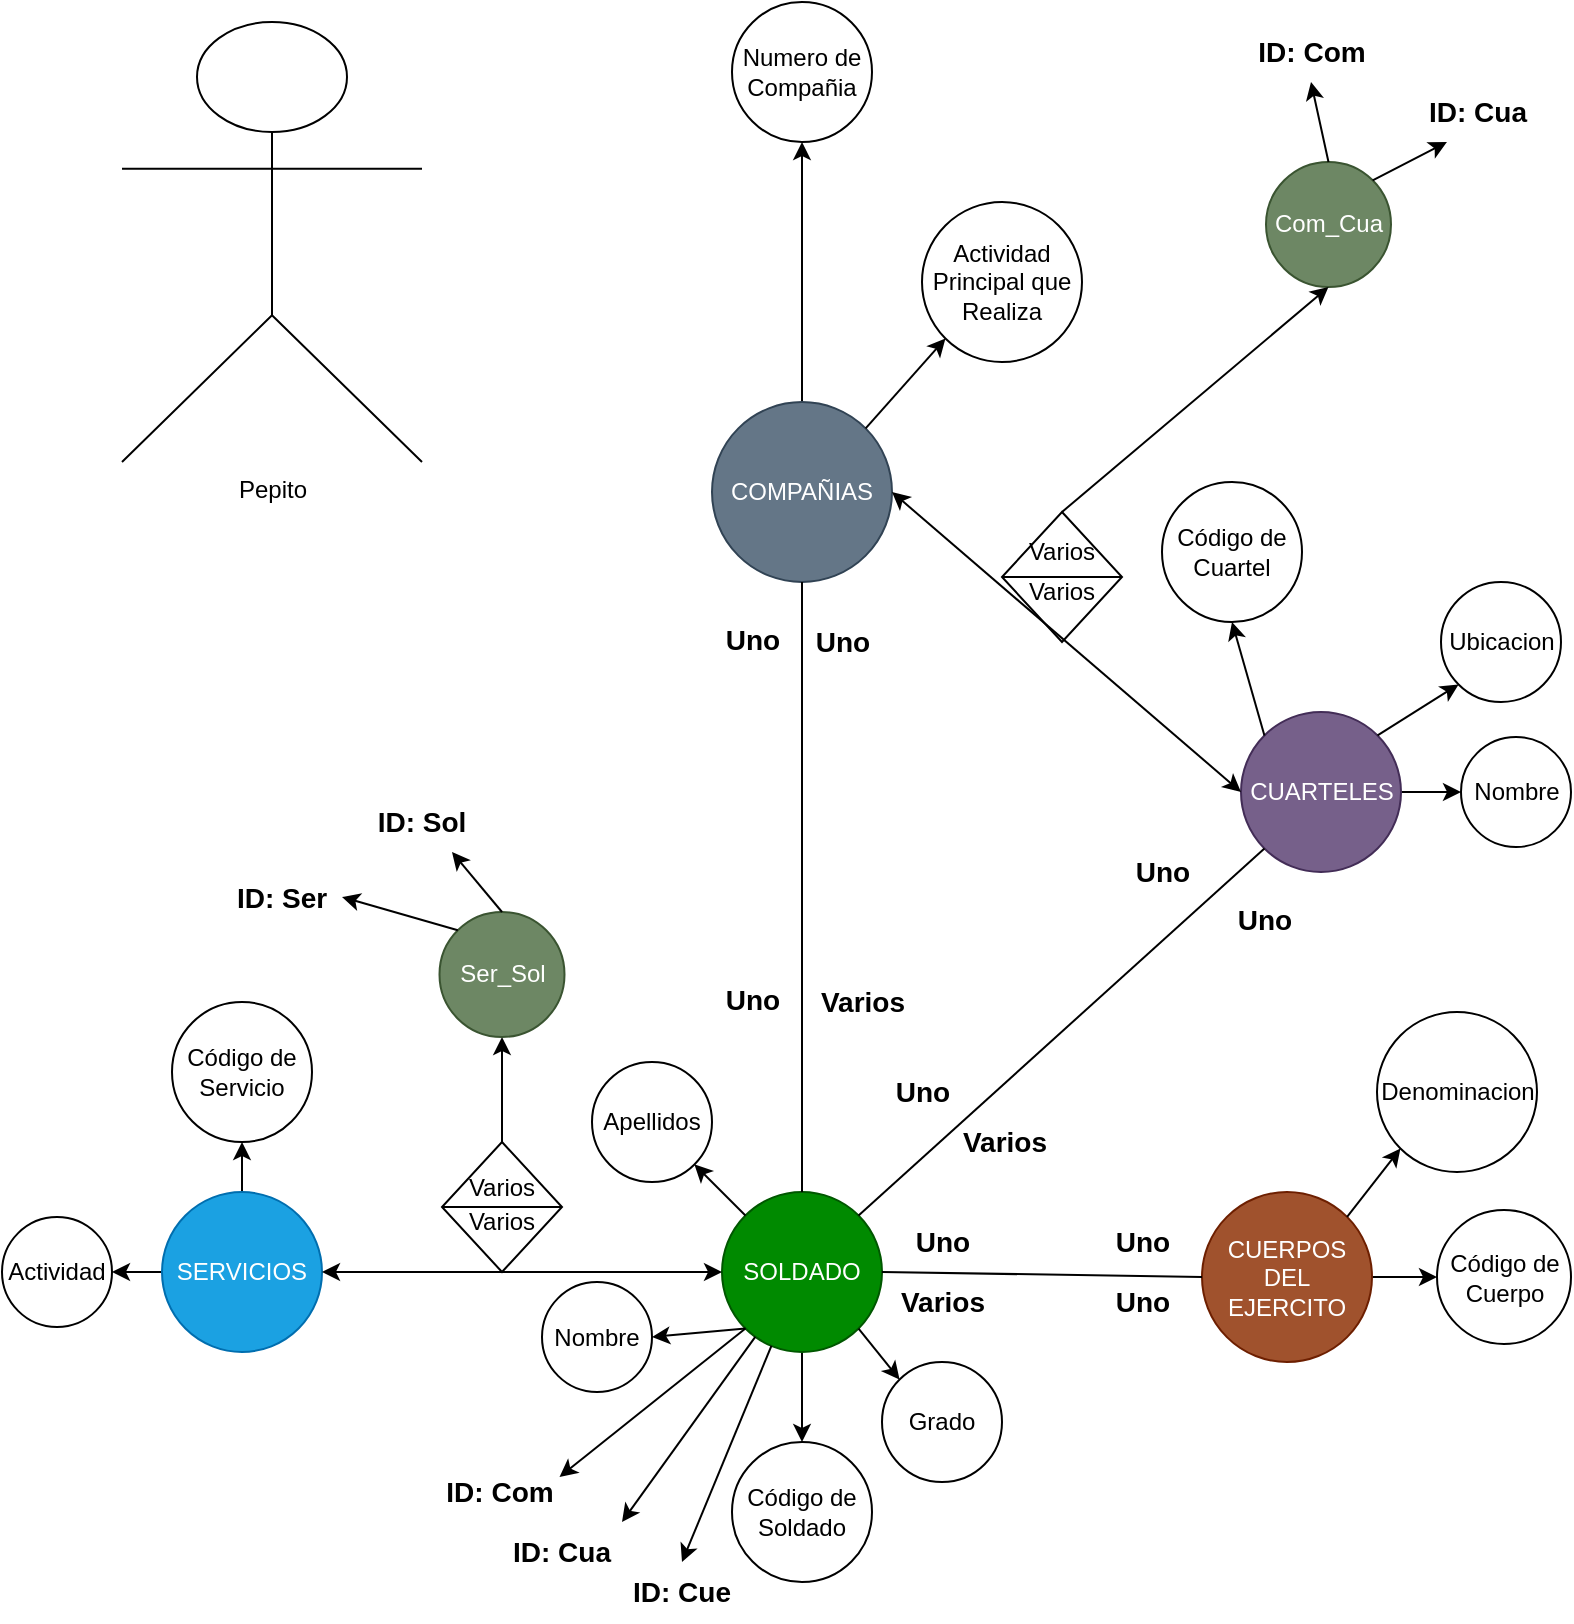 <mxfile version="26.2.14">
  <diagram name="Página-1" id="pXQT550biOeJ7bFWaw0l">
    <mxGraphModel dx="1426" dy="2081" grid="1" gridSize="10" guides="1" tooltips="1" connect="1" arrows="1" fold="1" page="1" pageScale="1" pageWidth="827" pageHeight="1169" math="0" shadow="0">
      <root>
        <mxCell id="0" />
        <mxCell id="1" parent="0" />
        <mxCell id="hYtReZl3mpRaKV171oG1-41" value="" style="edgeStyle=orthogonalEdgeStyle;rounded=0;orthogonalLoop=1;jettySize=auto;html=1;" edge="1" parent="1" source="hYtReZl3mpRaKV171oG1-1" target="hYtReZl3mpRaKV171oG1-3">
          <mxGeometry relative="1" as="geometry" />
        </mxCell>
        <mxCell id="hYtReZl3mpRaKV171oG1-1" value="SOLDADO" style="ellipse;whiteSpace=wrap;html=1;aspect=fixed;fillColor=#008a00;fontColor=#ffffff;strokeColor=#005700;" vertex="1" parent="1">
          <mxGeometry x="370" y="355" width="80" height="80" as="geometry" />
        </mxCell>
        <mxCell id="hYtReZl3mpRaKV171oG1-3" value="Código de Soldado" style="ellipse;whiteSpace=wrap;html=1;aspect=fixed;" vertex="1" parent="1">
          <mxGeometry x="375" y="480" width="70" height="70" as="geometry" />
        </mxCell>
        <mxCell id="hYtReZl3mpRaKV171oG1-5" value="Nombre" style="ellipse;whiteSpace=wrap;html=1;aspect=fixed;" vertex="1" parent="1">
          <mxGeometry x="280" y="400" width="55" height="55" as="geometry" />
        </mxCell>
        <mxCell id="hYtReZl3mpRaKV171oG1-7" value="Apellidos" style="ellipse;whiteSpace=wrap;html=1;aspect=fixed;" vertex="1" parent="1">
          <mxGeometry x="305" y="290" width="60" height="60" as="geometry" />
        </mxCell>
        <mxCell id="hYtReZl3mpRaKV171oG1-9" value="Grado" style="ellipse;whiteSpace=wrap;html=1;aspect=fixed;" vertex="1" parent="1">
          <mxGeometry x="450" y="440" width="60" height="60" as="geometry" />
        </mxCell>
        <mxCell id="hYtReZl3mpRaKV171oG1-10" value="" style="endArrow=classic;html=1;rounded=0;entryX=0;entryY=0;entryDx=0;entryDy=0;exitX=1;exitY=1;exitDx=0;exitDy=0;" edge="1" parent="1" source="hYtReZl3mpRaKV171oG1-1" target="hYtReZl3mpRaKV171oG1-9">
          <mxGeometry width="50" height="50" relative="1" as="geometry">
            <mxPoint x="390" y="430" as="sourcePoint" />
            <mxPoint x="440" y="380" as="targetPoint" />
          </mxGeometry>
        </mxCell>
        <mxCell id="hYtReZl3mpRaKV171oG1-14" style="edgeStyle=orthogonalEdgeStyle;rounded=0;orthogonalLoop=1;jettySize=auto;html=1;exitX=1;exitY=0.5;exitDx=0;exitDy=0;" edge="1" parent="1" source="hYtReZl3mpRaKV171oG1-11" target="hYtReZl3mpRaKV171oG1-15">
          <mxGeometry relative="1" as="geometry">
            <mxPoint x="749.5" y="155" as="targetPoint" />
          </mxGeometry>
        </mxCell>
        <mxCell id="hYtReZl3mpRaKV171oG1-11" value="CUARTELES" style="ellipse;whiteSpace=wrap;html=1;aspect=fixed;fillColor=#76608a;fontColor=#ffffff;strokeColor=#432D57;" vertex="1" parent="1">
          <mxGeometry x="629.5" y="115" width="80" height="80" as="geometry" />
        </mxCell>
        <mxCell id="hYtReZl3mpRaKV171oG1-13" value="Código de Cuartel" style="ellipse;whiteSpace=wrap;html=1;aspect=fixed;" vertex="1" parent="1">
          <mxGeometry x="590" width="70" height="70" as="geometry" />
        </mxCell>
        <mxCell id="hYtReZl3mpRaKV171oG1-15" value="Nombre" style="ellipse;whiteSpace=wrap;html=1;aspect=fixed;" vertex="1" parent="1">
          <mxGeometry x="739.5" y="127.5" width="55" height="55" as="geometry" />
        </mxCell>
        <mxCell id="hYtReZl3mpRaKV171oG1-16" value="Ubicacion" style="ellipse;whiteSpace=wrap;html=1;aspect=fixed;" vertex="1" parent="1">
          <mxGeometry x="729.5" y="50" width="60" height="60" as="geometry" />
        </mxCell>
        <mxCell id="hYtReZl3mpRaKV171oG1-17" value="" style="endArrow=classic;html=1;rounded=0;entryX=0;entryY=1;entryDx=0;entryDy=0;exitX=1;exitY=0;exitDx=0;exitDy=0;" edge="1" parent="1" source="hYtReZl3mpRaKV171oG1-11" target="hYtReZl3mpRaKV171oG1-16">
          <mxGeometry width="50" height="50" relative="1" as="geometry">
            <mxPoint x="929.5" y="190" as="sourcePoint" />
            <mxPoint x="979.5" y="140" as="targetPoint" />
          </mxGeometry>
        </mxCell>
        <mxCell id="hYtReZl3mpRaKV171oG1-21" style="edgeStyle=orthogonalEdgeStyle;rounded=0;orthogonalLoop=1;jettySize=auto;html=1;exitX=1;exitY=0.5;exitDx=0;exitDy=0;" edge="1" parent="1" source="hYtReZl3mpRaKV171oG1-18" target="hYtReZl3mpRaKV171oG1-22">
          <mxGeometry relative="1" as="geometry">
            <mxPoint x="767.5" y="398" as="targetPoint" />
          </mxGeometry>
        </mxCell>
        <mxCell id="hYtReZl3mpRaKV171oG1-18" value="CUERPOS DEL EJERCITO" style="ellipse;whiteSpace=wrap;html=1;aspect=fixed;fillColor=#a0522d;fontColor=#ffffff;strokeColor=#6D1F00;" vertex="1" parent="1">
          <mxGeometry x="610" y="355" width="85" height="85" as="geometry" />
        </mxCell>
        <mxCell id="hYtReZl3mpRaKV171oG1-22" value="Código de Cuerpo" style="ellipse;whiteSpace=wrap;html=1;aspect=fixed;" vertex="1" parent="1">
          <mxGeometry x="727.5" y="364" width="67" height="67" as="geometry" />
        </mxCell>
        <mxCell id="hYtReZl3mpRaKV171oG1-24" value="Denominacion" style="ellipse;whiteSpace=wrap;html=1;aspect=fixed;" vertex="1" parent="1">
          <mxGeometry x="697.5" y="265" width="80" height="80" as="geometry" />
        </mxCell>
        <mxCell id="hYtReZl3mpRaKV171oG1-25" value="" style="endArrow=classic;html=1;rounded=0;exitX=1;exitY=0;exitDx=0;exitDy=0;entryX=0;entryY=1;entryDx=0;entryDy=0;" edge="1" parent="1" source="hYtReZl3mpRaKV171oG1-18" target="hYtReZl3mpRaKV171oG1-24">
          <mxGeometry width="50" height="50" relative="1" as="geometry">
            <mxPoint x="917.5" y="155" as="sourcePoint" />
            <mxPoint x="717.5" y="335" as="targetPoint" />
          </mxGeometry>
        </mxCell>
        <mxCell id="hYtReZl3mpRaKV171oG1-27" style="edgeStyle=orthogonalEdgeStyle;rounded=0;orthogonalLoop=1;jettySize=auto;html=1;exitX=0.5;exitY=0;exitDx=0;exitDy=0;" edge="1" parent="1" source="hYtReZl3mpRaKV171oG1-26" target="hYtReZl3mpRaKV171oG1-30">
          <mxGeometry relative="1" as="geometry">
            <mxPoint x="410" y="60" as="targetPoint" />
          </mxGeometry>
        </mxCell>
        <mxCell id="hYtReZl3mpRaKV171oG1-26" value="COMPAÑIAS" style="ellipse;whiteSpace=wrap;html=1;aspect=fixed;fillColor=#647687;fontColor=#ffffff;strokeColor=#314354;" vertex="1" parent="1">
          <mxGeometry x="365" y="-40" width="90" height="90" as="geometry" />
        </mxCell>
        <mxCell id="hYtReZl3mpRaKV171oG1-30" value="Numero de Compañia" style="ellipse;whiteSpace=wrap;html=1;aspect=fixed;" vertex="1" parent="1">
          <mxGeometry x="375" y="-240" width="70" height="70" as="geometry" />
        </mxCell>
        <mxCell id="hYtReZl3mpRaKV171oG1-32" value="Actividad Principal que Realiza" style="ellipse;whiteSpace=wrap;html=1;aspect=fixed;" vertex="1" parent="1">
          <mxGeometry x="470" y="-140" width="80" height="80" as="geometry" />
        </mxCell>
        <mxCell id="hYtReZl3mpRaKV171oG1-34" style="edgeStyle=orthogonalEdgeStyle;rounded=0;orthogonalLoop=1;jettySize=auto;html=1;exitX=0.5;exitY=0;exitDx=0;exitDy=0;" edge="1" parent="1" source="hYtReZl3mpRaKV171oG1-33" target="hYtReZl3mpRaKV171oG1-35">
          <mxGeometry relative="1" as="geometry">
            <mxPoint x="130" y="310" as="targetPoint" />
          </mxGeometry>
        </mxCell>
        <mxCell id="hYtReZl3mpRaKV171oG1-64" value="" style="edgeStyle=orthogonalEdgeStyle;rounded=0;orthogonalLoop=1;jettySize=auto;html=1;" edge="1" parent="1" source="hYtReZl3mpRaKV171oG1-33" target="hYtReZl3mpRaKV171oG1-37">
          <mxGeometry relative="1" as="geometry" />
        </mxCell>
        <mxCell id="hYtReZl3mpRaKV171oG1-33" value="SERVICIOS" style="ellipse;whiteSpace=wrap;html=1;aspect=fixed;fillColor=#1ba1e2;fontColor=#ffffff;strokeColor=#006EAF;" vertex="1" parent="1">
          <mxGeometry x="90" y="355" width="80" height="80" as="geometry" />
        </mxCell>
        <mxCell id="hYtReZl3mpRaKV171oG1-35" value="Código de Servicio" style="ellipse;whiteSpace=wrap;html=1;aspect=fixed;" vertex="1" parent="1">
          <mxGeometry x="95" y="260" width="70" height="70" as="geometry" />
        </mxCell>
        <mxCell id="hYtReZl3mpRaKV171oG1-37" value="Actividad" style="ellipse;whiteSpace=wrap;html=1;aspect=fixed;" vertex="1" parent="1">
          <mxGeometry x="10" y="367.5" width="55" height="55" as="geometry" />
        </mxCell>
        <mxCell id="hYtReZl3mpRaKV171oG1-56" value="" style="endArrow=classic;html=1;rounded=0;entryX=0;entryY=1;entryDx=0;entryDy=0;exitX=1;exitY=0;exitDx=0;exitDy=0;" edge="1" parent="1" source="hYtReZl3mpRaKV171oG1-26" target="hYtReZl3mpRaKV171oG1-32">
          <mxGeometry width="50" height="50" relative="1" as="geometry">
            <mxPoint x="390" y="330" as="sourcePoint" />
            <mxPoint x="440" y="280" as="targetPoint" />
          </mxGeometry>
        </mxCell>
        <mxCell id="hYtReZl3mpRaKV171oG1-60" value="" style="endArrow=classic;html=1;rounded=0;entryX=1;entryY=1;entryDx=0;entryDy=0;exitX=0;exitY=0;exitDx=0;exitDy=0;" edge="1" parent="1" source="hYtReZl3mpRaKV171oG1-1" target="hYtReZl3mpRaKV171oG1-7">
          <mxGeometry width="50" height="50" relative="1" as="geometry">
            <mxPoint x="390" y="330" as="sourcePoint" />
            <mxPoint x="440" y="280" as="targetPoint" />
          </mxGeometry>
        </mxCell>
        <mxCell id="hYtReZl3mpRaKV171oG1-65" value="" style="endArrow=classic;html=1;rounded=0;entryX=1;entryY=0.5;entryDx=0;entryDy=0;exitX=0;exitY=1;exitDx=0;exitDy=0;" edge="1" parent="1" source="hYtReZl3mpRaKV171oG1-1" target="hYtReZl3mpRaKV171oG1-5">
          <mxGeometry width="50" height="50" relative="1" as="geometry">
            <mxPoint x="390" y="330" as="sourcePoint" />
            <mxPoint x="440" y="280" as="targetPoint" />
          </mxGeometry>
        </mxCell>
        <mxCell id="hYtReZl3mpRaKV171oG1-117" style="edgeStyle=orthogonalEdgeStyle;rounded=0;orthogonalLoop=1;jettySize=auto;html=1;exitX=0.5;exitY=0;exitDx=0;exitDy=0;entryX=0.5;entryY=1;entryDx=0;entryDy=0;" edge="1" parent="1" source="hYtReZl3mpRaKV171oG1-69" target="hYtReZl3mpRaKV171oG1-112">
          <mxGeometry relative="1" as="geometry" />
        </mxCell>
        <mxCell id="hYtReZl3mpRaKV171oG1-69" value="" style="rhombus;whiteSpace=wrap;html=1;" vertex="1" parent="1">
          <mxGeometry x="230" y="330" width="60" height="65" as="geometry" />
        </mxCell>
        <mxCell id="hYtReZl3mpRaKV171oG1-73" value="" style="rhombus;whiteSpace=wrap;html=1;" vertex="1" parent="1">
          <mxGeometry x="510" y="15" width="60" height="65" as="geometry" />
        </mxCell>
        <mxCell id="hYtReZl3mpRaKV171oG1-77" value="" style="endArrow=none;html=1;rounded=0;exitX=0;exitY=0.5;exitDx=0;exitDy=0;entryX=1;entryY=0.5;entryDx=0;entryDy=0;" edge="1" parent="1" source="hYtReZl3mpRaKV171oG1-73" target="hYtReZl3mpRaKV171oG1-73">
          <mxGeometry width="50" height="50" relative="1" as="geometry">
            <mxPoint x="520" y="253" as="sourcePoint" />
            <mxPoint x="580" y="253" as="targetPoint" />
          </mxGeometry>
        </mxCell>
        <mxCell id="hYtReZl3mpRaKV171oG1-78" value="" style="endArrow=none;html=1;rounded=0;exitX=0;exitY=0.5;exitDx=0;exitDy=0;entryX=1;entryY=0.5;entryDx=0;entryDy=0;" edge="1" parent="1" source="hYtReZl3mpRaKV171oG1-69" target="hYtReZl3mpRaKV171oG1-69">
          <mxGeometry width="50" height="50" relative="1" as="geometry">
            <mxPoint x="520" y="133" as="sourcePoint" />
            <mxPoint x="580" y="133" as="targetPoint" />
          </mxGeometry>
        </mxCell>
        <mxCell id="hYtReZl3mpRaKV171oG1-94" value="Varios" style="text;html=1;align=center;verticalAlign=middle;whiteSpace=wrap;rounded=0;fontColor=light-dark(#000000,#FF3333);" vertex="1" parent="1">
          <mxGeometry x="510" y="40" width="60" height="30" as="geometry" />
        </mxCell>
        <mxCell id="hYtReZl3mpRaKV171oG1-96" value="Varios" style="text;html=1;align=center;verticalAlign=middle;whiteSpace=wrap;rounded=0;fontColor=light-dark(#000000,#FF3333);" vertex="1" parent="1">
          <mxGeometry x="510" y="20" width="60" height="30" as="geometry" />
        </mxCell>
        <mxCell id="hYtReZl3mpRaKV171oG1-98" value="" style="endArrow=classic;startArrow=classic;html=1;rounded=0;entryX=0;entryY=0.5;entryDx=0;entryDy=0;exitX=1;exitY=0.5;exitDx=0;exitDy=0;" edge="1" parent="1" source="hYtReZl3mpRaKV171oG1-26" target="hYtReZl3mpRaKV171oG1-11">
          <mxGeometry width="50" height="50" relative="1" as="geometry">
            <mxPoint x="390" y="330" as="sourcePoint" />
            <mxPoint x="440" y="280" as="targetPoint" />
          </mxGeometry>
        </mxCell>
        <mxCell id="hYtReZl3mpRaKV171oG1-106" value="Varios" style="text;html=1;align=center;verticalAlign=middle;whiteSpace=wrap;rounded=0;fontColor=light-dark(#000000,#FF3333);" vertex="1" parent="1">
          <mxGeometry x="230" y="337.5" width="60" height="30" as="geometry" />
        </mxCell>
        <mxCell id="hYtReZl3mpRaKV171oG1-107" value="Varios" style="text;html=1;align=center;verticalAlign=middle;whiteSpace=wrap;rounded=0;fontColor=light-dark(#000000,#FF3333);" vertex="1" parent="1">
          <mxGeometry x="230" y="355" width="60" height="30" as="geometry" />
        </mxCell>
        <mxCell id="hYtReZl3mpRaKV171oG1-109" value="" style="endArrow=classic;startArrow=classic;html=1;rounded=0;exitX=1;exitY=0.5;exitDx=0;exitDy=0;entryX=0;entryY=0.5;entryDx=0;entryDy=0;" edge="1" parent="1" source="hYtReZl3mpRaKV171oG1-33" target="hYtReZl3mpRaKV171oG1-1">
          <mxGeometry width="50" height="50" relative="1" as="geometry">
            <mxPoint x="390" y="330" as="sourcePoint" />
            <mxPoint x="440" y="280" as="targetPoint" />
          </mxGeometry>
        </mxCell>
        <mxCell id="hYtReZl3mpRaKV171oG1-112" value="Ser_Sol" style="ellipse;whiteSpace=wrap;html=1;aspect=fixed;fillColor=#6d8764;strokeColor=#3A5431;fontColor=#ffffff;" vertex="1" parent="1">
          <mxGeometry x="228.75" y="215" width="62.5" height="62.5" as="geometry" />
        </mxCell>
        <mxCell id="hYtReZl3mpRaKV171oG1-118" value="Com_Cua" style="ellipse;whiteSpace=wrap;html=1;aspect=fixed;fillColor=#6d8764;strokeColor=#3A5431;fontColor=#ffffff;" vertex="1" parent="1">
          <mxGeometry x="642" y="-160" width="62.5" height="62.5" as="geometry" />
        </mxCell>
        <mxCell id="hYtReZl3mpRaKV171oG1-120" value="" style="endArrow=classic;html=1;rounded=0;entryX=0.5;entryY=1;entryDx=0;entryDy=0;exitX=0.5;exitY=0;exitDx=0;exitDy=0;" edge="1" parent="1" source="hYtReZl3mpRaKV171oG1-73" target="hYtReZl3mpRaKV171oG1-118">
          <mxGeometry width="50" height="50" relative="1" as="geometry">
            <mxPoint x="390" y="330" as="sourcePoint" />
            <mxPoint x="440" y="280" as="targetPoint" />
          </mxGeometry>
        </mxCell>
        <mxCell id="hYtReZl3mpRaKV171oG1-128" value="ID: Ser" style="text;html=1;align=center;verticalAlign=middle;whiteSpace=wrap;rounded=0;fontSize=14;fontStyle=1" vertex="1" parent="1">
          <mxGeometry x="120" y="192.5" width="60" height="30" as="geometry" />
        </mxCell>
        <mxCell id="hYtReZl3mpRaKV171oG1-129" value="ID: Sol" style="text;html=1;align=center;verticalAlign=middle;whiteSpace=wrap;rounded=0;fontSize=14;fontStyle=1" vertex="1" parent="1">
          <mxGeometry x="190" y="155" width="60" height="30" as="geometry" />
        </mxCell>
        <mxCell id="hYtReZl3mpRaKV171oG1-131" value="" style="endArrow=classic;html=1;rounded=0;entryX=1;entryY=0.5;entryDx=0;entryDy=0;exitX=0;exitY=0;exitDx=0;exitDy=0;" edge="1" parent="1" source="hYtReZl3mpRaKV171oG1-112" target="hYtReZl3mpRaKV171oG1-128">
          <mxGeometry width="50" height="50" relative="1" as="geometry">
            <mxPoint x="390" y="330" as="sourcePoint" />
            <mxPoint x="440" y="280" as="targetPoint" />
          </mxGeometry>
        </mxCell>
        <mxCell id="hYtReZl3mpRaKV171oG1-132" value="" style="endArrow=classic;html=1;rounded=0;entryX=0.75;entryY=1;entryDx=0;entryDy=0;exitX=0.5;exitY=0;exitDx=0;exitDy=0;" edge="1" parent="1" source="hYtReZl3mpRaKV171oG1-112" target="hYtReZl3mpRaKV171oG1-129">
          <mxGeometry width="50" height="50" relative="1" as="geometry">
            <mxPoint x="248" y="234" as="sourcePoint" />
            <mxPoint x="200" y="218" as="targetPoint" />
          </mxGeometry>
        </mxCell>
        <mxCell id="hYtReZl3mpRaKV171oG1-140" value="ID: Com" style="text;html=1;align=center;verticalAlign=middle;whiteSpace=wrap;rounded=0;fontSize=14;fontStyle=1" vertex="1" parent="1">
          <mxGeometry x="634.5" y="-230" width="60" height="30" as="geometry" />
        </mxCell>
        <mxCell id="hYtReZl3mpRaKV171oG1-141" value="ID: Cua" style="text;html=1;align=center;verticalAlign=middle;whiteSpace=wrap;rounded=0;fontSize=14;fontStyle=1" vertex="1" parent="1">
          <mxGeometry x="717.5" y="-200" width="60" height="30" as="geometry" />
        </mxCell>
        <mxCell id="hYtReZl3mpRaKV171oG1-142" value="" style="endArrow=classic;html=1;rounded=0;entryX=0.5;entryY=1;entryDx=0;entryDy=0;exitX=0.5;exitY=0;exitDx=0;exitDy=0;" edge="1" parent="1" source="hYtReZl3mpRaKV171oG1-118" target="hYtReZl3mpRaKV171oG1-140">
          <mxGeometry width="50" height="50" relative="1" as="geometry">
            <mxPoint x="390" y="330" as="sourcePoint" />
            <mxPoint x="440" y="280" as="targetPoint" />
          </mxGeometry>
        </mxCell>
        <mxCell id="hYtReZl3mpRaKV171oG1-144" value="" style="endArrow=classic;html=1;rounded=0;entryX=0.25;entryY=1;entryDx=0;entryDy=0;exitX=1;exitY=0;exitDx=0;exitDy=0;" edge="1" parent="1" source="hYtReZl3mpRaKV171oG1-118" target="hYtReZl3mpRaKV171oG1-141">
          <mxGeometry width="50" height="50" relative="1" as="geometry">
            <mxPoint x="601" y="19" as="sourcePoint" />
            <mxPoint x="598" y="-10" as="targetPoint" />
          </mxGeometry>
        </mxCell>
        <mxCell id="hYtReZl3mpRaKV171oG1-146" value="ID: Com" style="text;html=1;align=center;verticalAlign=middle;whiteSpace=wrap;rounded=0;fontSize=14;fontStyle=1" vertex="1" parent="1">
          <mxGeometry x="228.75" y="490" width="60" height="30" as="geometry" />
        </mxCell>
        <mxCell id="hYtReZl3mpRaKV171oG1-156" value="" style="endArrow=none;html=1;rounded=0;exitX=1;exitY=0.5;exitDx=0;exitDy=0;entryX=0;entryY=0.5;entryDx=0;entryDy=0;" edge="1" parent="1" source="hYtReZl3mpRaKV171oG1-1" target="hYtReZl3mpRaKV171oG1-18">
          <mxGeometry width="50" height="50" relative="1" as="geometry">
            <mxPoint x="430" y="180" as="sourcePoint" />
            <mxPoint x="480" y="130" as="targetPoint" />
          </mxGeometry>
        </mxCell>
        <mxCell id="hYtReZl3mpRaKV171oG1-166" value="Uno" style="edgeLabel;html=1;align=center;verticalAlign=middle;resizable=0;points=[];fontSize=14;fontStyle=1;fontColor=light-dark(#000000,#FF3333);" vertex="1" connectable="0" parent="hYtReZl3mpRaKV171oG1-156">
          <mxGeometry x="-0.825" y="-1" relative="1" as="geometry">
            <mxPoint x="16" y="-16" as="offset" />
          </mxGeometry>
        </mxCell>
        <mxCell id="hYtReZl3mpRaKV171oG1-169" value="Varios" style="edgeLabel;html=1;align=center;verticalAlign=middle;resizable=0;points=[];fontSize=14;fontStyle=1;fontColor=light-dark(#000000,#FF3333);" vertex="1" connectable="0" parent="hYtReZl3mpRaKV171oG1-156">
          <mxGeometry x="0.75" y="-1" relative="1" as="geometry">
            <mxPoint x="-110" y="12" as="offset" />
          </mxGeometry>
        </mxCell>
        <mxCell id="hYtReZl3mpRaKV171oG1-157" value="" style="endArrow=none;html=1;rounded=0;exitX=0.5;exitY=0;exitDx=0;exitDy=0;entryX=0.5;entryY=1;entryDx=0;entryDy=0;" edge="1" parent="1" source="hYtReZl3mpRaKV171oG1-1" target="hYtReZl3mpRaKV171oG1-26">
          <mxGeometry width="50" height="50" relative="1" as="geometry">
            <mxPoint x="430" y="180" as="sourcePoint" />
            <mxPoint x="480" y="130" as="targetPoint" />
          </mxGeometry>
        </mxCell>
        <mxCell id="hYtReZl3mpRaKV171oG1-162" value="Uno" style="edgeLabel;html=1;align=center;verticalAlign=middle;resizable=0;points=[];fontSize=14;fontStyle=1;fontColor=light-dark(#000000,#FF3333);" vertex="1" connectable="0" parent="hYtReZl3mpRaKV171oG1-157">
          <mxGeometry x="-0.81" relative="1" as="geometry">
            <mxPoint x="20" y="-246" as="offset" />
          </mxGeometry>
        </mxCell>
        <mxCell id="hYtReZl3mpRaKV171oG1-163" value="Varios" style="edgeLabel;html=1;align=center;verticalAlign=middle;resizable=0;points=[];fontSize=14;fontStyle=1;fontColor=light-dark(#000000,#FF3333);" vertex="1" connectable="0" parent="hYtReZl3mpRaKV171oG1-157">
          <mxGeometry x="0.803" y="-3" relative="1" as="geometry">
            <mxPoint x="27" y="180" as="offset" />
          </mxGeometry>
        </mxCell>
        <mxCell id="hYtReZl3mpRaKV171oG1-158" value="" style="endArrow=none;html=1;rounded=0;exitX=1;exitY=0;exitDx=0;exitDy=0;entryX=0;entryY=1;entryDx=0;entryDy=0;" edge="1" parent="1" source="hYtReZl3mpRaKV171oG1-1" target="hYtReZl3mpRaKV171oG1-11">
          <mxGeometry width="50" height="50" relative="1" as="geometry">
            <mxPoint x="430" y="180" as="sourcePoint" />
            <mxPoint x="480" y="130" as="targetPoint" />
          </mxGeometry>
        </mxCell>
        <mxCell id="hYtReZl3mpRaKV171oG1-164" value="Varios" style="edgeLabel;html=1;align=center;verticalAlign=middle;resizable=0;points=[];fontSize=14;fontStyle=1;fontColor=light-dark(#000000,#FF3333);" vertex="1" connectable="0" parent="hYtReZl3mpRaKV171oG1-158">
          <mxGeometry x="-0.821" y="-2" relative="1" as="geometry">
            <mxPoint x="53" y="-22" as="offset" />
          </mxGeometry>
        </mxCell>
        <mxCell id="hYtReZl3mpRaKV171oG1-165" value="Uno" style="edgeLabel;html=1;align=center;verticalAlign=middle;resizable=0;points=[];fontSize=14;fontStyle=1;fontColor=light-dark(#000000,#FF3333);" vertex="1" connectable="0" parent="hYtReZl3mpRaKV171oG1-158">
          <mxGeometry x="0.692" y="-5" relative="1" as="geometry">
            <mxPoint x="27" y="4" as="offset" />
          </mxGeometry>
        </mxCell>
        <mxCell id="hYtReZl3mpRaKV171oG1-160" value="" style="endArrow=classic;html=1;rounded=0;entryX=1;entryY=0.25;entryDx=0;entryDy=0;exitX=0;exitY=1;exitDx=0;exitDy=0;" edge="1" parent="1" source="hYtReZl3mpRaKV171oG1-1" target="hYtReZl3mpRaKV171oG1-146">
          <mxGeometry width="50" height="50" relative="1" as="geometry">
            <mxPoint x="430" y="180" as="sourcePoint" />
            <mxPoint x="480" y="130" as="targetPoint" />
          </mxGeometry>
        </mxCell>
        <mxCell id="hYtReZl3mpRaKV171oG1-161" value="" style="endArrow=classic;html=1;rounded=0;exitX=0;exitY=0;exitDx=0;exitDy=0;entryX=0.5;entryY=1;entryDx=0;entryDy=0;" edge="1" parent="1" source="hYtReZl3mpRaKV171oG1-11" target="hYtReZl3mpRaKV171oG1-13">
          <mxGeometry width="50" height="50" relative="1" as="geometry">
            <mxPoint x="430" y="180" as="sourcePoint" />
            <mxPoint x="480" y="130" as="targetPoint" />
          </mxGeometry>
        </mxCell>
        <mxCell id="hYtReZl3mpRaKV171oG1-170" value="Uno" style="edgeLabel;html=1;align=center;verticalAlign=middle;resizable=0;points=[];fontSize=14;fontStyle=1;fontColor=light-dark(#000000,#FF3333);" vertex="1" connectable="0" parent="1">
          <mxGeometry x="430" y="270" as="geometry">
            <mxPoint x="-45" y="-11" as="offset" />
          </mxGeometry>
        </mxCell>
        <mxCell id="hYtReZl3mpRaKV171oG1-171" value="Uno" style="edgeLabel;html=1;align=center;verticalAlign=middle;resizable=0;points=[];fontSize=14;fontStyle=1;fontColor=light-dark(#000000,#FF3333);" vertex="1" connectable="0" parent="1">
          <mxGeometry x="430" y="90" as="geometry">
            <mxPoint x="-45" y="-11" as="offset" />
          </mxGeometry>
        </mxCell>
        <mxCell id="hYtReZl3mpRaKV171oG1-172" value="Uno" style="edgeLabel;html=1;align=center;verticalAlign=middle;resizable=0;points=[];fontSize=14;fontStyle=1;fontColor=light-dark(#000000,#FF3333);" vertex="1" connectable="0" parent="1">
          <mxGeometry x="470.0" y="304.996" as="geometry" />
        </mxCell>
        <mxCell id="hYtReZl3mpRaKV171oG1-173" value="Uno" style="edgeLabel;html=1;align=center;verticalAlign=middle;resizable=0;points=[];fontSize=14;fontStyle=1;fontColor=light-dark(#000000,#FF3333);" vertex="1" connectable="0" parent="1">
          <mxGeometry x="590.0" y="194.996" as="geometry" />
        </mxCell>
        <mxCell id="hYtReZl3mpRaKV171oG1-175" value="Uno" style="edgeLabel;html=1;align=center;verticalAlign=middle;resizable=0;points=[];fontSize=14;fontStyle=1;fontColor=light-dark(#000000,#FF3333);" vertex="1" connectable="0" parent="1">
          <mxGeometry x="580.003" y="409.999" as="geometry" />
        </mxCell>
        <mxCell id="hYtReZl3mpRaKV171oG1-176" value="Uno" style="edgeLabel;html=1;align=center;verticalAlign=middle;resizable=0;points=[];fontSize=14;fontStyle=1;fontColor=light-dark(#000000,#FF3333);" vertex="1" connectable="0" parent="1">
          <mxGeometry x="580.003" y="379.999" as="geometry" />
        </mxCell>
        <mxCell id="hYtReZl3mpRaKV171oG1-178" value="ID: Cua" style="text;html=1;align=center;verticalAlign=middle;whiteSpace=wrap;rounded=0;fontSize=14;fontStyle=1" vertex="1" parent="1">
          <mxGeometry x="260" y="520" width="60" height="30" as="geometry" />
        </mxCell>
        <mxCell id="hYtReZl3mpRaKV171oG1-179" value="ID: Cue" style="text;html=1;align=center;verticalAlign=middle;whiteSpace=wrap;rounded=0;fontSize=14;fontStyle=1" vertex="1" parent="1">
          <mxGeometry x="320" y="540" width="60" height="30" as="geometry" />
        </mxCell>
        <mxCell id="hYtReZl3mpRaKV171oG1-180" value="" style="endArrow=classic;html=1;rounded=0;entryX=1;entryY=0;entryDx=0;entryDy=0;" edge="1" parent="1" source="hYtReZl3mpRaKV171oG1-1" target="hYtReZl3mpRaKV171oG1-178">
          <mxGeometry width="50" height="50" relative="1" as="geometry">
            <mxPoint x="392" y="433" as="sourcePoint" />
            <mxPoint x="299" y="508" as="targetPoint" />
          </mxGeometry>
        </mxCell>
        <mxCell id="hYtReZl3mpRaKV171oG1-181" value="" style="endArrow=classic;html=1;rounded=0;entryX=0.5;entryY=0;entryDx=0;entryDy=0;" edge="1" parent="1" source="hYtReZl3mpRaKV171oG1-1" target="hYtReZl3mpRaKV171oG1-179">
          <mxGeometry width="50" height="50" relative="1" as="geometry">
            <mxPoint x="402" y="443" as="sourcePoint" />
            <mxPoint x="330" y="530" as="targetPoint" />
          </mxGeometry>
        </mxCell>
        <mxCell id="hYtReZl3mpRaKV171oG1-182" value="Pepito" style="shape=umlActor;verticalLabelPosition=bottom;verticalAlign=top;html=1;outlineConnect=0;" vertex="1" parent="1">
          <mxGeometry x="70" y="-230" width="150" height="220" as="geometry" />
        </mxCell>
      </root>
    </mxGraphModel>
  </diagram>
</mxfile>
